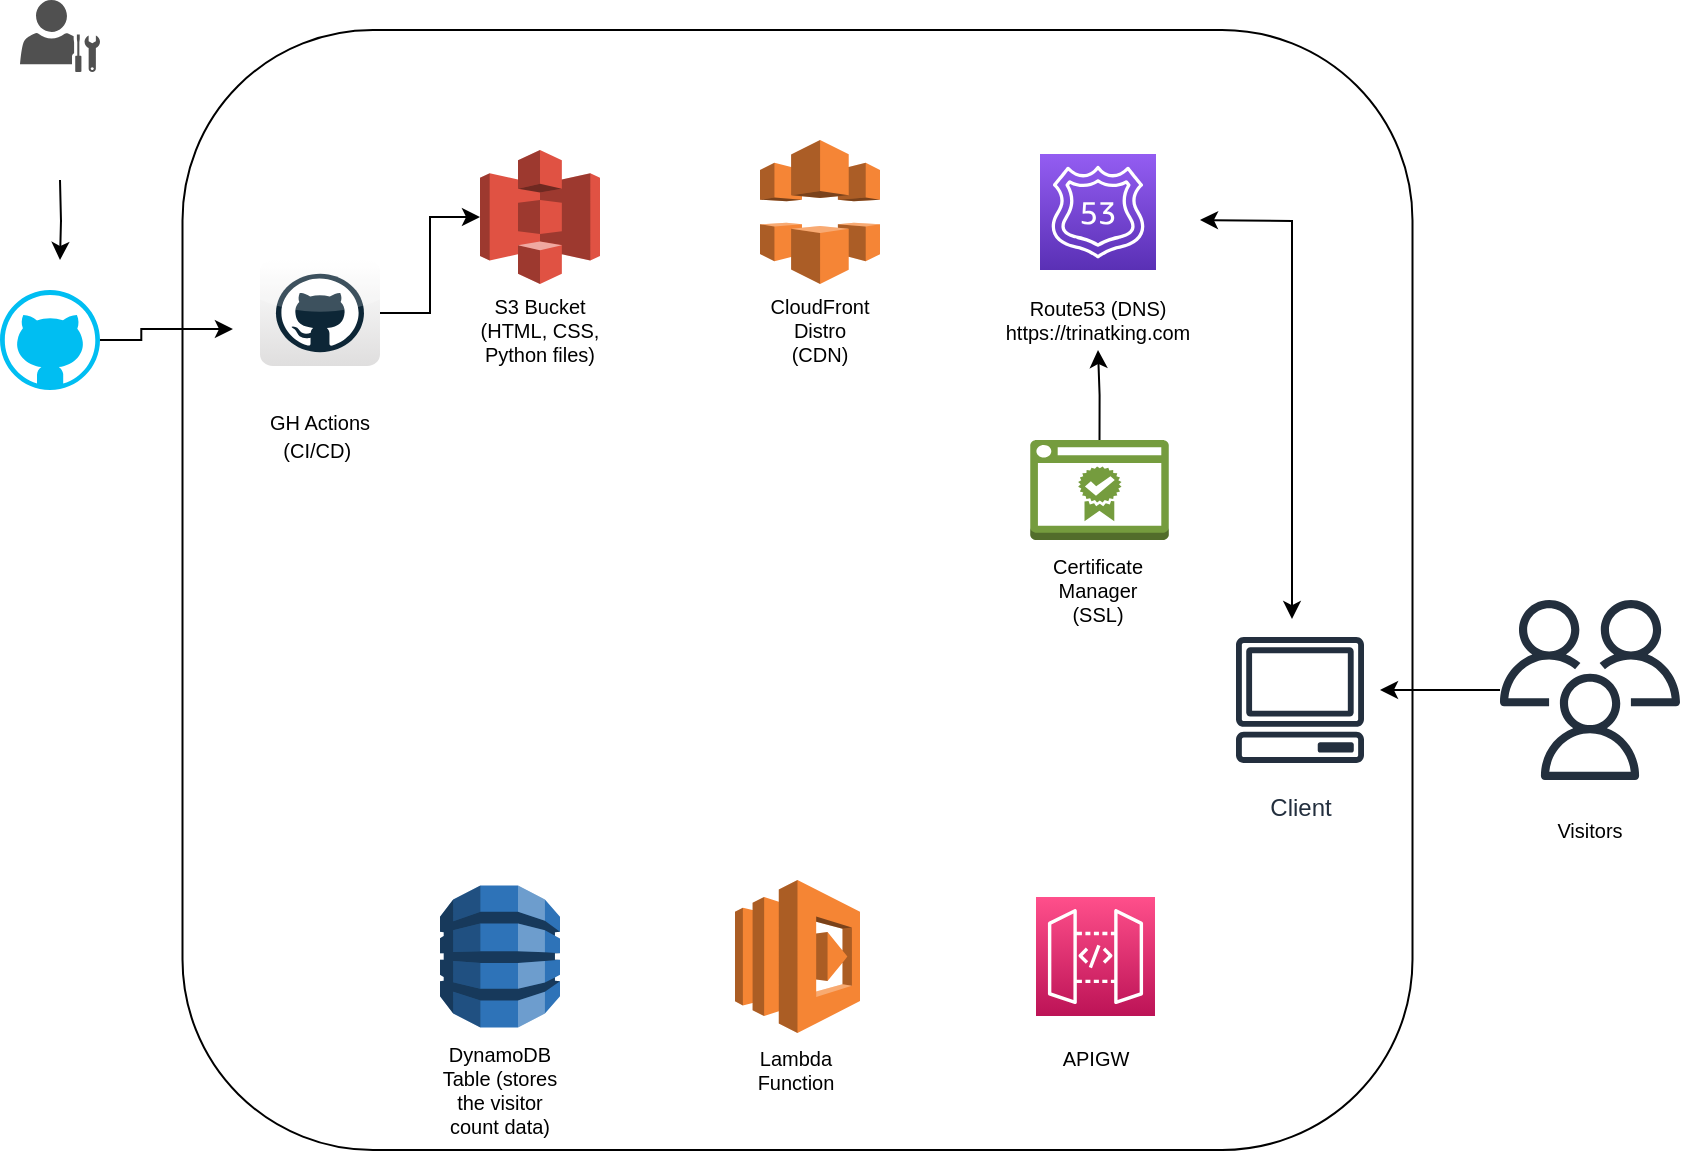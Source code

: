 <mxfile version="20.8.23" type="github">
  <diagram name="Page-1" id="my01R8dfBdF1uQlSD4Y0">
    <mxGraphModel dx="1428" dy="714" grid="1" gridSize="10" guides="1" tooltips="1" connect="1" arrows="1" fold="1" page="1" pageScale="1" pageWidth="850" pageHeight="1100" math="0" shadow="0">
      <root>
        <mxCell id="0" />
        <mxCell id="1" parent="0" />
        <mxCell id="XsQoimjce_yVpQ9bQ-w0-26" style="edgeStyle=orthogonalEdgeStyle;rounded=0;orthogonalLoop=1;jettySize=auto;html=1;" edge="1" parent="1">
          <mxGeometry relative="1" as="geometry">
            <mxPoint x="40" y="130" as="targetPoint" />
            <mxPoint x="40" y="90" as="sourcePoint" />
          </mxGeometry>
        </mxCell>
        <mxCell id="XsQoimjce_yVpQ9bQ-w0-3" value="" style="rounded=1;whiteSpace=wrap;html=1;arcSize=17;" vertex="1" parent="1">
          <mxGeometry x="101.25" y="15" width="615" height="560" as="geometry" />
        </mxCell>
        <mxCell id="XsQoimjce_yVpQ9bQ-w0-27" style="edgeStyle=orthogonalEdgeStyle;rounded=0;orthogonalLoop=1;jettySize=auto;html=1;exitX=1;exitY=0.5;exitDx=0;exitDy=0;exitPerimeter=0;entryX=0.041;entryY=0.267;entryDx=0;entryDy=0;entryPerimeter=0;" edge="1" parent="1" source="XsQoimjce_yVpQ9bQ-w0-6" target="XsQoimjce_yVpQ9bQ-w0-3">
          <mxGeometry relative="1" as="geometry" />
        </mxCell>
        <mxCell id="XsQoimjce_yVpQ9bQ-w0-6" value="" style="verticalLabelPosition=bottom;html=1;verticalAlign=top;align=center;strokeColor=none;fillColor=#00BEF2;shape=mxgraph.azure.github_code;pointerEvents=1;" vertex="1" parent="1">
          <mxGeometry x="10" y="145" width="50" height="50" as="geometry" />
        </mxCell>
        <mxCell id="XsQoimjce_yVpQ9bQ-w0-31" style="edgeStyle=orthogonalEdgeStyle;rounded=0;orthogonalLoop=1;jettySize=auto;html=1;entryX=0;entryY=0.5;entryDx=0;entryDy=0;entryPerimeter=0;" edge="1" parent="1" source="XsQoimjce_yVpQ9bQ-w0-7" target="XsQoimjce_yVpQ9bQ-w0-11">
          <mxGeometry relative="1" as="geometry" />
        </mxCell>
        <mxCell id="XsQoimjce_yVpQ9bQ-w0-7" value="" style="dashed=0;outlineConnect=0;html=1;align=center;labelPosition=center;verticalLabelPosition=bottom;verticalAlign=top;shape=mxgraph.webicons.github;gradientColor=#DFDEDE" vertex="1" parent="1">
          <mxGeometry x="140" y="130" width="60" height="53" as="geometry" />
        </mxCell>
        <mxCell id="XsQoimjce_yVpQ9bQ-w0-8" value="&lt;font style=&quot;font-size: 10px;&quot;&gt;GH Actions (CI/CD)&amp;nbsp;&lt;br&gt;&lt;br&gt;&lt;/font&gt;" style="text;strokeColor=none;align=center;fillColor=none;html=1;verticalAlign=middle;whiteSpace=wrap;rounded=0;" vertex="1" parent="1">
          <mxGeometry x="140" y="210" width="60" height="30" as="geometry" />
        </mxCell>
        <mxCell id="XsQoimjce_yVpQ9bQ-w0-11" value="" style="outlineConnect=0;dashed=0;verticalLabelPosition=bottom;verticalAlign=top;align=center;html=1;shape=mxgraph.aws3.s3;fillColor=#E05243;gradientColor=none;" vertex="1" parent="1">
          <mxGeometry x="250" y="75" width="60" height="67" as="geometry" />
        </mxCell>
        <mxCell id="XsQoimjce_yVpQ9bQ-w0-12" value="" style="outlineConnect=0;dashed=0;verticalLabelPosition=bottom;verticalAlign=top;align=center;html=1;shape=mxgraph.aws3.cloudfront;fillColor=#F58536;gradientColor=none;" vertex="1" parent="1">
          <mxGeometry x="390" y="70" width="60" height="72" as="geometry" />
        </mxCell>
        <mxCell id="XsQoimjce_yVpQ9bQ-w0-42" style="edgeStyle=orthogonalEdgeStyle;rounded=0;orthogonalLoop=1;jettySize=auto;html=1;entryX=0.45;entryY=-0.006;entryDx=0;entryDy=0;entryPerimeter=0;fontSize=10;startArrow=classic;startFill=1;" edge="1" parent="1" target="XsQoimjce_yVpQ9bQ-w0-14">
          <mxGeometry relative="1" as="geometry">
            <mxPoint x="610" y="110" as="sourcePoint" />
          </mxGeometry>
        </mxCell>
        <mxCell id="XsQoimjce_yVpQ9bQ-w0-13" value="" style="sketch=0;points=[[0,0,0],[0.25,0,0],[0.5,0,0],[0.75,0,0],[1,0,0],[0,1,0],[0.25,1,0],[0.5,1,0],[0.75,1,0],[1,1,0],[0,0.25,0],[0,0.5,0],[0,0.75,0],[1,0.25,0],[1,0.5,0],[1,0.75,0]];outlineConnect=0;fontColor=#232F3E;gradientColor=#945DF2;gradientDirection=north;fillColor=#5A30B5;strokeColor=#ffffff;dashed=0;verticalLabelPosition=bottom;verticalAlign=top;align=center;html=1;fontSize=12;fontStyle=0;aspect=fixed;shape=mxgraph.aws4.resourceIcon;resIcon=mxgraph.aws4.route_53;" vertex="1" parent="1">
          <mxGeometry x="530" y="77" width="58" height="58" as="geometry" />
        </mxCell>
        <mxCell id="XsQoimjce_yVpQ9bQ-w0-14" value="Client" style="sketch=0;outlineConnect=0;fontColor=#232F3E;gradientColor=none;strokeColor=#232F3E;fillColor=#ffffff;dashed=0;verticalLabelPosition=bottom;verticalAlign=top;align=center;html=1;fontSize=12;fontStyle=0;aspect=fixed;shape=mxgraph.aws4.resourceIcon;resIcon=mxgraph.aws4.client;" vertex="1" parent="1">
          <mxGeometry x="620" y="310" width="80" height="80" as="geometry" />
        </mxCell>
        <mxCell id="XsQoimjce_yVpQ9bQ-w0-15" value="" style="outlineConnect=0;dashed=0;verticalLabelPosition=bottom;verticalAlign=top;align=center;html=1;shape=mxgraph.aws3.dynamo_db;fillColor=#2E73B8;gradientColor=none;" vertex="1" parent="1">
          <mxGeometry x="230" y="442.75" width="60" height="71" as="geometry" />
        </mxCell>
        <mxCell id="XsQoimjce_yVpQ9bQ-w0-16" value="" style="outlineConnect=0;dashed=0;verticalLabelPosition=bottom;verticalAlign=top;align=center;html=1;shape=mxgraph.aws3.lambda;fillColor=#F58534;gradientColor=none;" vertex="1" parent="1">
          <mxGeometry x="377.5" y="440" width="62.5" height="76.5" as="geometry" />
        </mxCell>
        <mxCell id="XsQoimjce_yVpQ9bQ-w0-17" value="" style="sketch=0;points=[[0,0,0],[0.25,0,0],[0.5,0,0],[0.75,0,0],[1,0,0],[0,1,0],[0.25,1,0],[0.5,1,0],[0.75,1,0],[1,1,0],[0,0.25,0],[0,0.5,0],[0,0.75,0],[1,0.25,0],[1,0.5,0],[1,0.75,0]];outlineConnect=0;fontColor=#232F3E;gradientColor=#FF4F8B;gradientDirection=north;fillColor=#BC1356;strokeColor=#ffffff;dashed=0;verticalLabelPosition=bottom;verticalAlign=top;align=center;html=1;fontSize=12;fontStyle=0;aspect=fixed;shape=mxgraph.aws4.resourceIcon;resIcon=mxgraph.aws4.api_gateway;" vertex="1" parent="1">
          <mxGeometry x="528" y="448.5" width="59.5" height="59.5" as="geometry" />
        </mxCell>
        <mxCell id="XsQoimjce_yVpQ9bQ-w0-38" style="edgeStyle=orthogonalEdgeStyle;rounded=0;orthogonalLoop=1;jettySize=auto;html=1;fontSize=10;" edge="1" parent="1" source="XsQoimjce_yVpQ9bQ-w0-18" target="XsQoimjce_yVpQ9bQ-w0-14">
          <mxGeometry relative="1" as="geometry">
            <mxPoint x="710" y="320" as="targetPoint" />
            <Array as="points">
              <mxPoint x="720" y="345" />
              <mxPoint x="720" y="345" />
            </Array>
          </mxGeometry>
        </mxCell>
        <mxCell id="XsQoimjce_yVpQ9bQ-w0-18" value="" style="sketch=0;outlineConnect=0;fontColor=#232F3E;gradientColor=none;fillColor=#232F3D;strokeColor=none;dashed=0;verticalLabelPosition=bottom;verticalAlign=top;align=center;html=1;fontSize=12;fontStyle=0;aspect=fixed;pointerEvents=1;shape=mxgraph.aws4.users;" vertex="1" parent="1">
          <mxGeometry x="760" y="300" width="90" height="90" as="geometry" />
        </mxCell>
        <mxCell id="XsQoimjce_yVpQ9bQ-w0-22" value="" style="sketch=0;pointerEvents=1;shadow=0;dashed=0;html=1;strokeColor=none;fillColor=#505050;labelPosition=center;verticalLabelPosition=bottom;verticalAlign=top;outlineConnect=0;align=center;shape=mxgraph.office.users.administrator;" vertex="1" parent="1">
          <mxGeometry x="20" width="40" height="36" as="geometry" />
        </mxCell>
        <mxCell id="XsQoimjce_yVpQ9bQ-w0-32" value="S3 Bucket (HTML, CSS, Python files)" style="text;strokeColor=none;align=center;fillColor=none;html=1;verticalAlign=middle;whiteSpace=wrap;rounded=0;fontSize=10;" vertex="1" parent="1">
          <mxGeometry x="245" y="155" width="70" height="20" as="geometry" />
        </mxCell>
        <mxCell id="XsQoimjce_yVpQ9bQ-w0-33" value="CloudFront Distro&lt;br&gt;(CDN)" style="text;strokeColor=none;align=center;fillColor=none;html=1;verticalAlign=middle;whiteSpace=wrap;rounded=0;fontSize=10;" vertex="1" parent="1">
          <mxGeometry x="390" y="150" width="60" height="30" as="geometry" />
        </mxCell>
        <mxCell id="XsQoimjce_yVpQ9bQ-w0-35" value="Route53 (DNS)&lt;br&gt;https://trinatking.com" style="text;strokeColor=none;align=center;fillColor=none;html=1;verticalAlign=middle;whiteSpace=wrap;rounded=0;fontSize=10;" vertex="1" parent="1">
          <mxGeometry x="529" y="145" width="60" height="30" as="geometry" />
        </mxCell>
        <mxCell id="XsQoimjce_yVpQ9bQ-w0-39" style="edgeStyle=orthogonalEdgeStyle;rounded=0;orthogonalLoop=1;jettySize=auto;html=1;exitX=0.5;exitY=0;exitDx=0;exitDy=0;exitPerimeter=0;entryX=0.5;entryY=1;entryDx=0;entryDy=0;fontSize=10;" edge="1" parent="1" source="XsQoimjce_yVpQ9bQ-w0-37" target="XsQoimjce_yVpQ9bQ-w0-35">
          <mxGeometry relative="1" as="geometry" />
        </mxCell>
        <mxCell id="XsQoimjce_yVpQ9bQ-w0-37" value="" style="outlineConnect=0;dashed=0;verticalLabelPosition=bottom;verticalAlign=top;align=center;html=1;shape=mxgraph.aws3.certificate_manager_2;fillColor=#759C3E;gradientColor=none;fontSize=10;" vertex="1" parent="1">
          <mxGeometry x="525.13" y="220" width="69.25" height="50" as="geometry" />
        </mxCell>
        <mxCell id="XsQoimjce_yVpQ9bQ-w0-40" value="Certificate Manager (SSL)" style="text;strokeColor=none;align=center;fillColor=none;html=1;verticalAlign=middle;whiteSpace=wrap;rounded=0;fontSize=10;" vertex="1" parent="1">
          <mxGeometry x="529" y="280" width="60" height="30" as="geometry" />
        </mxCell>
        <mxCell id="XsQoimjce_yVpQ9bQ-w0-45" style="edgeStyle=none;rounded=0;orthogonalLoop=1;jettySize=auto;html=1;exitX=0;exitY=0.5;exitDx=0;exitDy=0;fontSize=10;startArrow=classic;startFill=1;" edge="1" parent="1">
          <mxGeometry relative="1" as="geometry">
            <mxPoint x="130" y="295" as="sourcePoint" />
            <mxPoint x="130" y="295" as="targetPoint" />
          </mxGeometry>
        </mxCell>
        <mxCell id="XsQoimjce_yVpQ9bQ-w0-46" value="Visitors" style="text;strokeColor=none;align=center;fillColor=none;html=1;verticalAlign=middle;whiteSpace=wrap;rounded=0;fontSize=10;" vertex="1" parent="1">
          <mxGeometry x="775" y="400" width="60" height="30" as="geometry" />
        </mxCell>
        <mxCell id="XsQoimjce_yVpQ9bQ-w0-47" value="DynamoDB Table (stores the visitor count data)" style="text;strokeColor=none;align=center;fillColor=none;html=1;verticalAlign=middle;whiteSpace=wrap;rounded=0;fontSize=10;" vertex="1" parent="1">
          <mxGeometry x="230" y="530" width="60" height="30" as="geometry" />
        </mxCell>
        <mxCell id="XsQoimjce_yVpQ9bQ-w0-48" value="Lambda Function" style="text;strokeColor=none;align=center;fillColor=none;html=1;verticalAlign=middle;whiteSpace=wrap;rounded=0;fontSize=10;" vertex="1" parent="1">
          <mxGeometry x="377.5" y="520" width="60" height="30" as="geometry" />
        </mxCell>
        <mxCell id="XsQoimjce_yVpQ9bQ-w0-49" value="APIGW" style="text;strokeColor=none;align=center;fillColor=none;html=1;verticalAlign=middle;whiteSpace=wrap;rounded=0;fontSize=10;" vertex="1" parent="1">
          <mxGeometry x="528" y="513.75" width="60" height="30" as="geometry" />
        </mxCell>
      </root>
    </mxGraphModel>
  </diagram>
</mxfile>

